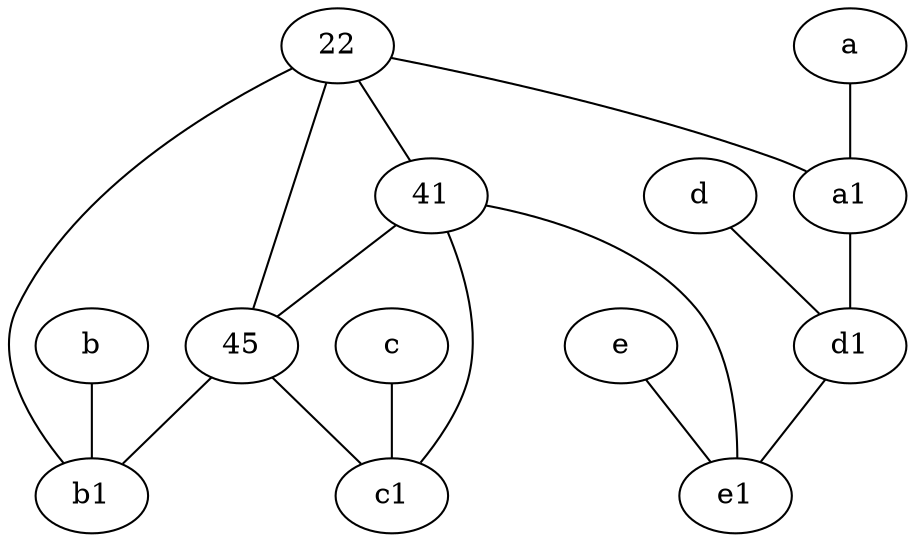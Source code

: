 graph {
	node [labelfontsize=50]
	d1 [labelfontsize=50 pos="3,5!"]
	c [labelfontsize=50 pos="4.5,2!"]
	41 [labelfontsize=50]
	b [labelfontsize=50 pos="10,4!"]
	22 [labelfontsize=50]
	e1 [labelfontsize=50 pos="7,7!"]
	b1 [labelfontsize=50 pos="9,4!"]
	a1 [labelfontsize=50 pos="8,3!"]
	c1 [labelfontsize=50 pos="4.5,3!"]
	a [labelfontsize=50 pos="8,2!"]
	d [labelfontsize=50 pos="2,5!"]
	e [labelfontsize=50 pos="7,9!"]
	45 [labelfontsize=50]
	b -- b1
	a -- a1
	c -- c1
	22 -- 41
	45 -- c1
	41 -- e1
	e -- e1
	41 -- 45
	22 -- a1
	a1 -- d1
	22 -- 45
	22 -- b1
	41 -- c1
	d1 -- e1
	45 -- b1
	d -- d1
}
